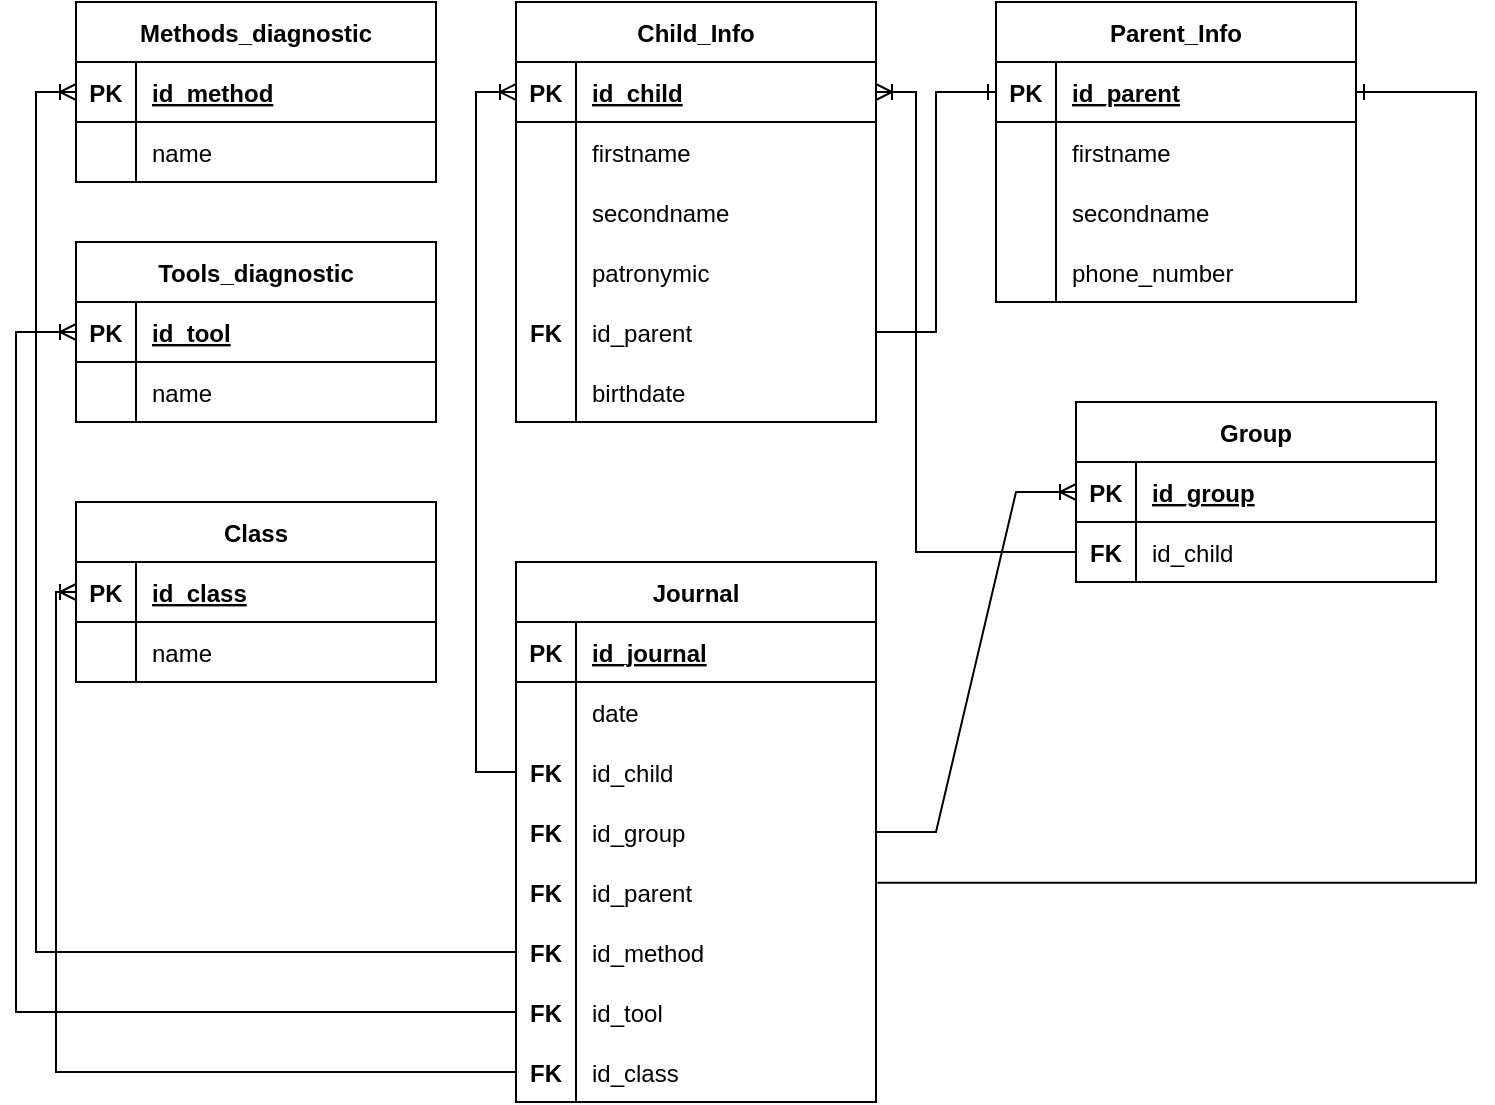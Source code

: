 <mxfile version="20.2.0" type="device"><diagram id="C5RBs43oDa-KdzZeNtuy" name="Page-1"><mxGraphModel dx="1397" dy="540" grid="0" gridSize="10" guides="1" tooltips="1" connect="1" arrows="1" fold="1" page="0" pageScale="1" pageWidth="827" pageHeight="1169" math="0" shadow="0"><root><mxCell id="WIyWlLk6GJQsqaUBKTNV-0"/><mxCell id="WIyWlLk6GJQsqaUBKTNV-1" parent="WIyWlLk6GJQsqaUBKTNV-0"/><mxCell id="LItUnQ1v58Un6w2fNHnq-29" value="Methods_diagnostic" style="shape=table;startSize=30;container=1;collapsible=1;childLayout=tableLayout;fixedRows=1;rowLines=0;fontStyle=1;align=center;resizeLast=1;" vertex="1" parent="WIyWlLk6GJQsqaUBKTNV-1"><mxGeometry x="-260" y="120" width="180" height="90" as="geometry"/></mxCell><mxCell id="LItUnQ1v58Un6w2fNHnq-30" value="" style="shape=tableRow;horizontal=0;startSize=0;swimlaneHead=0;swimlaneBody=0;fillColor=none;collapsible=0;dropTarget=0;points=[[0,0.5],[1,0.5]];portConstraint=eastwest;top=0;left=0;right=0;bottom=1;" vertex="1" parent="LItUnQ1v58Un6w2fNHnq-29"><mxGeometry y="30" width="180" height="30" as="geometry"/></mxCell><mxCell id="LItUnQ1v58Un6w2fNHnq-31" value="PK" style="shape=partialRectangle;connectable=0;fillColor=none;top=0;left=0;bottom=0;right=0;fontStyle=1;overflow=hidden;" vertex="1" parent="LItUnQ1v58Un6w2fNHnq-30"><mxGeometry width="30" height="30" as="geometry"><mxRectangle width="30" height="30" as="alternateBounds"/></mxGeometry></mxCell><mxCell id="LItUnQ1v58Un6w2fNHnq-32" value="id_method" style="shape=partialRectangle;connectable=0;fillColor=none;top=0;left=0;bottom=0;right=0;align=left;spacingLeft=6;fontStyle=5;overflow=hidden;" vertex="1" parent="LItUnQ1v58Un6w2fNHnq-30"><mxGeometry x="30" width="150" height="30" as="geometry"><mxRectangle width="150" height="30" as="alternateBounds"/></mxGeometry></mxCell><mxCell id="LItUnQ1v58Un6w2fNHnq-33" value="" style="shape=tableRow;horizontal=0;startSize=0;swimlaneHead=0;swimlaneBody=0;fillColor=none;collapsible=0;dropTarget=0;points=[[0,0.5],[1,0.5]];portConstraint=eastwest;top=0;left=0;right=0;bottom=0;" vertex="1" parent="LItUnQ1v58Un6w2fNHnq-29"><mxGeometry y="60" width="180" height="30" as="geometry"/></mxCell><mxCell id="LItUnQ1v58Un6w2fNHnq-34" value="" style="shape=partialRectangle;connectable=0;fillColor=none;top=0;left=0;bottom=0;right=0;editable=1;overflow=hidden;" vertex="1" parent="LItUnQ1v58Un6w2fNHnq-33"><mxGeometry width="30" height="30" as="geometry"><mxRectangle width="30" height="30" as="alternateBounds"/></mxGeometry></mxCell><mxCell id="LItUnQ1v58Un6w2fNHnq-35" value="name" style="shape=partialRectangle;connectable=0;fillColor=none;top=0;left=0;bottom=0;right=0;align=left;spacingLeft=6;overflow=hidden;" vertex="1" parent="LItUnQ1v58Un6w2fNHnq-33"><mxGeometry x="30" width="150" height="30" as="geometry"><mxRectangle width="150" height="30" as="alternateBounds"/></mxGeometry></mxCell><mxCell id="LItUnQ1v58Un6w2fNHnq-42" value="Child_Info" style="shape=table;startSize=30;container=1;collapsible=1;childLayout=tableLayout;fixedRows=1;rowLines=0;fontStyle=1;align=center;resizeLast=1;" vertex="1" parent="WIyWlLk6GJQsqaUBKTNV-1"><mxGeometry x="-40" y="120" width="180" height="210" as="geometry"/></mxCell><mxCell id="LItUnQ1v58Un6w2fNHnq-43" value="" style="shape=tableRow;horizontal=0;startSize=0;swimlaneHead=0;swimlaneBody=0;fillColor=none;collapsible=0;dropTarget=0;points=[[0,0.5],[1,0.5]];portConstraint=eastwest;top=0;left=0;right=0;bottom=1;" vertex="1" parent="LItUnQ1v58Un6w2fNHnq-42"><mxGeometry y="30" width="180" height="30" as="geometry"/></mxCell><mxCell id="LItUnQ1v58Un6w2fNHnq-44" value="PK" style="shape=partialRectangle;connectable=0;fillColor=none;top=0;left=0;bottom=0;right=0;fontStyle=1;overflow=hidden;" vertex="1" parent="LItUnQ1v58Un6w2fNHnq-43"><mxGeometry width="30" height="30" as="geometry"><mxRectangle width="30" height="30" as="alternateBounds"/></mxGeometry></mxCell><mxCell id="LItUnQ1v58Un6w2fNHnq-45" value="id_child" style="shape=partialRectangle;connectable=0;fillColor=none;top=0;left=0;bottom=0;right=0;align=left;spacingLeft=6;fontStyle=5;overflow=hidden;" vertex="1" parent="LItUnQ1v58Un6w2fNHnq-43"><mxGeometry x="30" width="150" height="30" as="geometry"><mxRectangle width="150" height="30" as="alternateBounds"/></mxGeometry></mxCell><mxCell id="LItUnQ1v58Un6w2fNHnq-46" value="" style="shape=tableRow;horizontal=0;startSize=0;swimlaneHead=0;swimlaneBody=0;fillColor=none;collapsible=0;dropTarget=0;points=[[0,0.5],[1,0.5]];portConstraint=eastwest;top=0;left=0;right=0;bottom=0;" vertex="1" parent="LItUnQ1v58Un6w2fNHnq-42"><mxGeometry y="60" width="180" height="30" as="geometry"/></mxCell><mxCell id="LItUnQ1v58Un6w2fNHnq-47" value="" style="shape=partialRectangle;connectable=0;fillColor=none;top=0;left=0;bottom=0;right=0;editable=1;overflow=hidden;" vertex="1" parent="LItUnQ1v58Un6w2fNHnq-46"><mxGeometry width="30" height="30" as="geometry"><mxRectangle width="30" height="30" as="alternateBounds"/></mxGeometry></mxCell><mxCell id="LItUnQ1v58Un6w2fNHnq-48" value="firstname" style="shape=partialRectangle;connectable=0;fillColor=none;top=0;left=0;bottom=0;right=0;align=left;spacingLeft=6;overflow=hidden;" vertex="1" parent="LItUnQ1v58Un6w2fNHnq-46"><mxGeometry x="30" width="150" height="30" as="geometry"><mxRectangle width="150" height="30" as="alternateBounds"/></mxGeometry></mxCell><mxCell id="LItUnQ1v58Un6w2fNHnq-54" value="" style="shape=tableRow;horizontal=0;startSize=0;swimlaneHead=0;swimlaneBody=0;fillColor=none;collapsible=0;dropTarget=0;points=[[0,0.5],[1,0.5]];portConstraint=eastwest;top=0;left=0;right=0;bottom=0;" vertex="1" parent="LItUnQ1v58Un6w2fNHnq-42"><mxGeometry y="90" width="180" height="30" as="geometry"/></mxCell><mxCell id="LItUnQ1v58Un6w2fNHnq-55" value="" style="shape=partialRectangle;connectable=0;fillColor=none;top=0;left=0;bottom=0;right=0;editable=1;overflow=hidden;" vertex="1" parent="LItUnQ1v58Un6w2fNHnq-54"><mxGeometry width="30" height="30" as="geometry"><mxRectangle width="30" height="30" as="alternateBounds"/></mxGeometry></mxCell><mxCell id="LItUnQ1v58Un6w2fNHnq-56" value="secondname" style="shape=partialRectangle;connectable=0;fillColor=none;top=0;left=0;bottom=0;right=0;align=left;spacingLeft=6;overflow=hidden;" vertex="1" parent="LItUnQ1v58Un6w2fNHnq-54"><mxGeometry x="30" width="150" height="30" as="geometry"><mxRectangle width="150" height="30" as="alternateBounds"/></mxGeometry></mxCell><mxCell id="LItUnQ1v58Un6w2fNHnq-57" value="" style="shape=tableRow;horizontal=0;startSize=0;swimlaneHead=0;swimlaneBody=0;fillColor=none;collapsible=0;dropTarget=0;points=[[0,0.5],[1,0.5]];portConstraint=eastwest;top=0;left=0;right=0;bottom=0;" vertex="1" parent="LItUnQ1v58Un6w2fNHnq-42"><mxGeometry y="120" width="180" height="30" as="geometry"/></mxCell><mxCell id="LItUnQ1v58Un6w2fNHnq-58" value="" style="shape=partialRectangle;connectable=0;fillColor=none;top=0;left=0;bottom=0;right=0;editable=1;overflow=hidden;" vertex="1" parent="LItUnQ1v58Un6w2fNHnq-57"><mxGeometry width="30" height="30" as="geometry"><mxRectangle width="30" height="30" as="alternateBounds"/></mxGeometry></mxCell><mxCell id="LItUnQ1v58Un6w2fNHnq-59" value="patronymic" style="shape=partialRectangle;connectable=0;fillColor=none;top=0;left=0;bottom=0;right=0;align=left;spacingLeft=6;overflow=hidden;" vertex="1" parent="LItUnQ1v58Un6w2fNHnq-57"><mxGeometry x="30" width="150" height="30" as="geometry"><mxRectangle width="150" height="30" as="alternateBounds"/></mxGeometry></mxCell><mxCell id="LItUnQ1v58Un6w2fNHnq-60" value="" style="shape=tableRow;horizontal=0;startSize=0;swimlaneHead=0;swimlaneBody=0;fillColor=none;collapsible=0;dropTarget=0;points=[[0,0.5],[1,0.5]];portConstraint=eastwest;top=0;left=0;right=0;bottom=0;" vertex="1" parent="LItUnQ1v58Un6w2fNHnq-42"><mxGeometry y="150" width="180" height="30" as="geometry"/></mxCell><mxCell id="LItUnQ1v58Un6w2fNHnq-61" value="FK" style="shape=partialRectangle;connectable=0;fillColor=none;top=0;left=0;bottom=0;right=0;editable=1;overflow=hidden;fontStyle=1" vertex="1" parent="LItUnQ1v58Un6w2fNHnq-60"><mxGeometry width="30" height="30" as="geometry"><mxRectangle width="30" height="30" as="alternateBounds"/></mxGeometry></mxCell><mxCell id="LItUnQ1v58Un6w2fNHnq-62" value="id_parent" style="shape=partialRectangle;connectable=0;fillColor=none;top=0;left=0;bottom=0;right=0;align=left;spacingLeft=6;overflow=hidden;" vertex="1" parent="LItUnQ1v58Un6w2fNHnq-60"><mxGeometry x="30" width="150" height="30" as="geometry"><mxRectangle width="150" height="30" as="alternateBounds"/></mxGeometry></mxCell><mxCell id="LItUnQ1v58Un6w2fNHnq-63" value="" style="shape=tableRow;horizontal=0;startSize=0;swimlaneHead=0;swimlaneBody=0;fillColor=none;collapsible=0;dropTarget=0;points=[[0,0.5],[1,0.5]];portConstraint=eastwest;top=0;left=0;right=0;bottom=0;" vertex="1" parent="LItUnQ1v58Un6w2fNHnq-42"><mxGeometry y="180" width="180" height="30" as="geometry"/></mxCell><mxCell id="LItUnQ1v58Un6w2fNHnq-64" value="" style="shape=partialRectangle;connectable=0;fillColor=none;top=0;left=0;bottom=0;right=0;editable=1;overflow=hidden;" vertex="1" parent="LItUnQ1v58Un6w2fNHnq-63"><mxGeometry width="30" height="30" as="geometry"><mxRectangle width="30" height="30" as="alternateBounds"/></mxGeometry></mxCell><mxCell id="LItUnQ1v58Un6w2fNHnq-65" value="birthdate" style="shape=partialRectangle;connectable=0;fillColor=none;top=0;left=0;bottom=0;right=0;align=left;spacingLeft=6;overflow=hidden;" vertex="1" parent="LItUnQ1v58Un6w2fNHnq-63"><mxGeometry x="30" width="150" height="30" as="geometry"><mxRectangle width="150" height="30" as="alternateBounds"/></mxGeometry></mxCell><mxCell id="LItUnQ1v58Un6w2fNHnq-66" value="Parent_Info" style="shape=table;startSize=30;container=1;collapsible=1;childLayout=tableLayout;fixedRows=1;rowLines=0;fontStyle=1;align=center;resizeLast=1;" vertex="1" parent="WIyWlLk6GJQsqaUBKTNV-1"><mxGeometry x="200" y="120" width="180" height="150" as="geometry"/></mxCell><mxCell id="LItUnQ1v58Un6w2fNHnq-67" value="" style="shape=tableRow;horizontal=0;startSize=0;swimlaneHead=0;swimlaneBody=0;fillColor=none;collapsible=0;dropTarget=0;points=[[0,0.5],[1,0.5]];portConstraint=eastwest;top=0;left=0;right=0;bottom=1;" vertex="1" parent="LItUnQ1v58Un6w2fNHnq-66"><mxGeometry y="30" width="180" height="30" as="geometry"/></mxCell><mxCell id="LItUnQ1v58Un6w2fNHnq-68" value="PK" style="shape=partialRectangle;connectable=0;fillColor=none;top=0;left=0;bottom=0;right=0;fontStyle=1;overflow=hidden;" vertex="1" parent="LItUnQ1v58Un6w2fNHnq-67"><mxGeometry width="30" height="30" as="geometry"><mxRectangle width="30" height="30" as="alternateBounds"/></mxGeometry></mxCell><mxCell id="LItUnQ1v58Un6w2fNHnq-69" value="id_parent" style="shape=partialRectangle;connectable=0;fillColor=none;top=0;left=0;bottom=0;right=0;align=left;spacingLeft=6;fontStyle=5;overflow=hidden;" vertex="1" parent="LItUnQ1v58Un6w2fNHnq-67"><mxGeometry x="30" width="150" height="30" as="geometry"><mxRectangle width="150" height="30" as="alternateBounds"/></mxGeometry></mxCell><mxCell id="LItUnQ1v58Un6w2fNHnq-70" value="" style="shape=tableRow;horizontal=0;startSize=0;swimlaneHead=0;swimlaneBody=0;fillColor=none;collapsible=0;dropTarget=0;points=[[0,0.5],[1,0.5]];portConstraint=eastwest;top=0;left=0;right=0;bottom=0;" vertex="1" parent="LItUnQ1v58Un6w2fNHnq-66"><mxGeometry y="60" width="180" height="30" as="geometry"/></mxCell><mxCell id="LItUnQ1v58Un6w2fNHnq-71" value="" style="shape=partialRectangle;connectable=0;fillColor=none;top=0;left=0;bottom=0;right=0;editable=1;overflow=hidden;" vertex="1" parent="LItUnQ1v58Un6w2fNHnq-70"><mxGeometry width="30" height="30" as="geometry"><mxRectangle width="30" height="30" as="alternateBounds"/></mxGeometry></mxCell><mxCell id="LItUnQ1v58Un6w2fNHnq-72" value="firstname" style="shape=partialRectangle;connectable=0;fillColor=none;top=0;left=0;bottom=0;right=0;align=left;spacingLeft=6;overflow=hidden;" vertex="1" parent="LItUnQ1v58Un6w2fNHnq-70"><mxGeometry x="30" width="150" height="30" as="geometry"><mxRectangle width="150" height="30" as="alternateBounds"/></mxGeometry></mxCell><mxCell id="LItUnQ1v58Un6w2fNHnq-73" value="" style="shape=tableRow;horizontal=0;startSize=0;swimlaneHead=0;swimlaneBody=0;fillColor=none;collapsible=0;dropTarget=0;points=[[0,0.5],[1,0.5]];portConstraint=eastwest;top=0;left=0;right=0;bottom=0;" vertex="1" parent="LItUnQ1v58Un6w2fNHnq-66"><mxGeometry y="90" width="180" height="30" as="geometry"/></mxCell><mxCell id="LItUnQ1v58Un6w2fNHnq-74" value="" style="shape=partialRectangle;connectable=0;fillColor=none;top=0;left=0;bottom=0;right=0;editable=1;overflow=hidden;" vertex="1" parent="LItUnQ1v58Un6w2fNHnq-73"><mxGeometry width="30" height="30" as="geometry"><mxRectangle width="30" height="30" as="alternateBounds"/></mxGeometry></mxCell><mxCell id="LItUnQ1v58Un6w2fNHnq-75" value="secondname" style="shape=partialRectangle;connectable=0;fillColor=none;top=0;left=0;bottom=0;right=0;align=left;spacingLeft=6;overflow=hidden;" vertex="1" parent="LItUnQ1v58Un6w2fNHnq-73"><mxGeometry x="30" width="150" height="30" as="geometry"><mxRectangle width="150" height="30" as="alternateBounds"/></mxGeometry></mxCell><mxCell id="LItUnQ1v58Un6w2fNHnq-76" value="" style="shape=tableRow;horizontal=0;startSize=0;swimlaneHead=0;swimlaneBody=0;fillColor=none;collapsible=0;dropTarget=0;points=[[0,0.5],[1,0.5]];portConstraint=eastwest;top=0;left=0;right=0;bottom=0;" vertex="1" parent="LItUnQ1v58Un6w2fNHnq-66"><mxGeometry y="120" width="180" height="30" as="geometry"/></mxCell><mxCell id="LItUnQ1v58Un6w2fNHnq-77" value="" style="shape=partialRectangle;connectable=0;fillColor=none;top=0;left=0;bottom=0;right=0;editable=1;overflow=hidden;" vertex="1" parent="LItUnQ1v58Un6w2fNHnq-76"><mxGeometry width="30" height="30" as="geometry"><mxRectangle width="30" height="30" as="alternateBounds"/></mxGeometry></mxCell><mxCell id="LItUnQ1v58Un6w2fNHnq-78" value="phone_number" style="shape=partialRectangle;connectable=0;fillColor=none;top=0;left=0;bottom=0;right=0;align=left;spacingLeft=6;overflow=hidden;" vertex="1" parent="LItUnQ1v58Un6w2fNHnq-76"><mxGeometry x="30" width="150" height="30" as="geometry"><mxRectangle width="150" height="30" as="alternateBounds"/></mxGeometry></mxCell><mxCell id="LItUnQ1v58Un6w2fNHnq-85" value="Tools_diagnostic" style="shape=table;startSize=30;container=1;collapsible=1;childLayout=tableLayout;fixedRows=1;rowLines=0;fontStyle=1;align=center;resizeLast=1;" vertex="1" parent="WIyWlLk6GJQsqaUBKTNV-1"><mxGeometry x="-260" y="240" width="180" height="90" as="geometry"/></mxCell><mxCell id="LItUnQ1v58Un6w2fNHnq-86" value="" style="shape=tableRow;horizontal=0;startSize=0;swimlaneHead=0;swimlaneBody=0;fillColor=none;collapsible=0;dropTarget=0;points=[[0,0.5],[1,0.5]];portConstraint=eastwest;top=0;left=0;right=0;bottom=1;" vertex="1" parent="LItUnQ1v58Un6w2fNHnq-85"><mxGeometry y="30" width="180" height="30" as="geometry"/></mxCell><mxCell id="LItUnQ1v58Un6w2fNHnq-87" value="PK" style="shape=partialRectangle;connectable=0;fillColor=none;top=0;left=0;bottom=0;right=0;fontStyle=1;overflow=hidden;" vertex="1" parent="LItUnQ1v58Un6w2fNHnq-86"><mxGeometry width="30" height="30" as="geometry"><mxRectangle width="30" height="30" as="alternateBounds"/></mxGeometry></mxCell><mxCell id="LItUnQ1v58Un6w2fNHnq-88" value="id_tool" style="shape=partialRectangle;connectable=0;fillColor=none;top=0;left=0;bottom=0;right=0;align=left;spacingLeft=6;fontStyle=5;overflow=hidden;" vertex="1" parent="LItUnQ1v58Un6w2fNHnq-86"><mxGeometry x="30" width="150" height="30" as="geometry"><mxRectangle width="150" height="30" as="alternateBounds"/></mxGeometry></mxCell><mxCell id="LItUnQ1v58Un6w2fNHnq-89" value="" style="shape=tableRow;horizontal=0;startSize=0;swimlaneHead=0;swimlaneBody=0;fillColor=none;collapsible=0;dropTarget=0;points=[[0,0.5],[1,0.5]];portConstraint=eastwest;top=0;left=0;right=0;bottom=0;" vertex="1" parent="LItUnQ1v58Un6w2fNHnq-85"><mxGeometry y="60" width="180" height="30" as="geometry"/></mxCell><mxCell id="LItUnQ1v58Un6w2fNHnq-90" value="" style="shape=partialRectangle;connectable=0;fillColor=none;top=0;left=0;bottom=0;right=0;editable=1;overflow=hidden;" vertex="1" parent="LItUnQ1v58Un6w2fNHnq-89"><mxGeometry width="30" height="30" as="geometry"><mxRectangle width="30" height="30" as="alternateBounds"/></mxGeometry></mxCell><mxCell id="LItUnQ1v58Un6w2fNHnq-91" value="name" style="shape=partialRectangle;connectable=0;fillColor=none;top=0;left=0;bottom=0;right=0;align=left;spacingLeft=6;overflow=hidden;" vertex="1" parent="LItUnQ1v58Un6w2fNHnq-89"><mxGeometry x="30" width="150" height="30" as="geometry"><mxRectangle width="150" height="30" as="alternateBounds"/></mxGeometry></mxCell><mxCell id="LItUnQ1v58Un6w2fNHnq-92" value="Journal" style="shape=table;startSize=30;container=1;collapsible=1;childLayout=tableLayout;fixedRows=1;rowLines=0;fontStyle=1;align=center;resizeLast=1;" vertex="1" parent="WIyWlLk6GJQsqaUBKTNV-1"><mxGeometry x="-40" y="400" width="180" height="270" as="geometry"/></mxCell><mxCell id="LItUnQ1v58Un6w2fNHnq-93" value="" style="shape=tableRow;horizontal=0;startSize=0;swimlaneHead=0;swimlaneBody=0;fillColor=none;collapsible=0;dropTarget=0;points=[[0,0.5],[1,0.5]];portConstraint=eastwest;top=0;left=0;right=0;bottom=1;" vertex="1" parent="LItUnQ1v58Un6w2fNHnq-92"><mxGeometry y="30" width="180" height="30" as="geometry"/></mxCell><mxCell id="LItUnQ1v58Un6w2fNHnq-94" value="PK" style="shape=partialRectangle;connectable=0;fillColor=none;top=0;left=0;bottom=0;right=0;fontStyle=1;overflow=hidden;" vertex="1" parent="LItUnQ1v58Un6w2fNHnq-93"><mxGeometry width="30" height="30" as="geometry"><mxRectangle width="30" height="30" as="alternateBounds"/></mxGeometry></mxCell><mxCell id="LItUnQ1v58Un6w2fNHnq-95" value="id_journal" style="shape=partialRectangle;connectable=0;fillColor=none;top=0;left=0;bottom=0;right=0;align=left;spacingLeft=6;fontStyle=5;overflow=hidden;" vertex="1" parent="LItUnQ1v58Un6w2fNHnq-93"><mxGeometry x="30" width="150" height="30" as="geometry"><mxRectangle width="150" height="30" as="alternateBounds"/></mxGeometry></mxCell><mxCell id="LItUnQ1v58Un6w2fNHnq-96" value="" style="shape=tableRow;horizontal=0;startSize=0;swimlaneHead=0;swimlaneBody=0;fillColor=none;collapsible=0;dropTarget=0;points=[[0,0.5],[1,0.5]];portConstraint=eastwest;top=0;left=0;right=0;bottom=0;" vertex="1" parent="LItUnQ1v58Un6w2fNHnq-92"><mxGeometry y="60" width="180" height="30" as="geometry"/></mxCell><mxCell id="LItUnQ1v58Un6w2fNHnq-97" value="" style="shape=partialRectangle;connectable=0;fillColor=none;top=0;left=0;bottom=0;right=0;editable=1;overflow=hidden;" vertex="1" parent="LItUnQ1v58Un6w2fNHnq-96"><mxGeometry width="30" height="30" as="geometry"><mxRectangle width="30" height="30" as="alternateBounds"/></mxGeometry></mxCell><mxCell id="LItUnQ1v58Un6w2fNHnq-98" value="date" style="shape=partialRectangle;connectable=0;fillColor=none;top=0;left=0;bottom=0;right=0;align=left;spacingLeft=6;overflow=hidden;" vertex="1" parent="LItUnQ1v58Un6w2fNHnq-96"><mxGeometry x="30" width="150" height="30" as="geometry"><mxRectangle width="150" height="30" as="alternateBounds"/></mxGeometry></mxCell><mxCell id="LItUnQ1v58Un6w2fNHnq-99" value="" style="shape=tableRow;horizontal=0;startSize=0;swimlaneHead=0;swimlaneBody=0;fillColor=none;collapsible=0;dropTarget=0;points=[[0,0.5],[1,0.5]];portConstraint=eastwest;top=0;left=0;right=0;bottom=0;" vertex="1" parent="LItUnQ1v58Un6w2fNHnq-92"><mxGeometry y="90" width="180" height="30" as="geometry"/></mxCell><mxCell id="LItUnQ1v58Un6w2fNHnq-100" value="FK" style="shape=partialRectangle;connectable=0;fillColor=none;top=0;left=0;bottom=0;right=0;editable=1;overflow=hidden;fontStyle=1" vertex="1" parent="LItUnQ1v58Un6w2fNHnq-99"><mxGeometry width="30" height="30" as="geometry"><mxRectangle width="30" height="30" as="alternateBounds"/></mxGeometry></mxCell><mxCell id="LItUnQ1v58Un6w2fNHnq-101" value="id_child" style="shape=partialRectangle;connectable=0;fillColor=none;top=0;left=0;bottom=0;right=0;align=left;spacingLeft=6;overflow=hidden;" vertex="1" parent="LItUnQ1v58Un6w2fNHnq-99"><mxGeometry x="30" width="150" height="30" as="geometry"><mxRectangle width="150" height="30" as="alternateBounds"/></mxGeometry></mxCell><mxCell id="LItUnQ1v58Un6w2fNHnq-102" value="" style="shape=tableRow;horizontal=0;startSize=0;swimlaneHead=0;swimlaneBody=0;fillColor=none;collapsible=0;dropTarget=0;points=[[0,0.5],[1,0.5]];portConstraint=eastwest;top=0;left=0;right=0;bottom=0;" vertex="1" parent="LItUnQ1v58Un6w2fNHnq-92"><mxGeometry y="120" width="180" height="30" as="geometry"/></mxCell><mxCell id="LItUnQ1v58Un6w2fNHnq-103" value="FK" style="shape=partialRectangle;connectable=0;fillColor=none;top=0;left=0;bottom=0;right=0;editable=1;overflow=hidden;fontStyle=1" vertex="1" parent="LItUnQ1v58Un6w2fNHnq-102"><mxGeometry width="30" height="30" as="geometry"><mxRectangle width="30" height="30" as="alternateBounds"/></mxGeometry></mxCell><mxCell id="LItUnQ1v58Un6w2fNHnq-104" value="id_group" style="shape=partialRectangle;connectable=0;fillColor=none;top=0;left=0;bottom=0;right=0;align=left;spacingLeft=6;overflow=hidden;" vertex="1" parent="LItUnQ1v58Un6w2fNHnq-102"><mxGeometry x="30" width="150" height="30" as="geometry"><mxRectangle width="150" height="30" as="alternateBounds"/></mxGeometry></mxCell><mxCell id="LItUnQ1v58Un6w2fNHnq-105" value="" style="shape=tableRow;horizontal=0;startSize=0;swimlaneHead=0;swimlaneBody=0;fillColor=none;collapsible=0;dropTarget=0;points=[[0,0.5],[1,0.5]];portConstraint=eastwest;top=0;left=0;right=0;bottom=0;" vertex="1" parent="LItUnQ1v58Un6w2fNHnq-92"><mxGeometry y="150" width="180" height="30" as="geometry"/></mxCell><mxCell id="LItUnQ1v58Un6w2fNHnq-106" value="FK" style="shape=partialRectangle;connectable=0;fillColor=none;top=0;left=0;bottom=0;right=0;editable=1;overflow=hidden;fontStyle=1" vertex="1" parent="LItUnQ1v58Un6w2fNHnq-105"><mxGeometry width="30" height="30" as="geometry"><mxRectangle width="30" height="30" as="alternateBounds"/></mxGeometry></mxCell><mxCell id="LItUnQ1v58Un6w2fNHnq-107" value="id_parent" style="shape=partialRectangle;connectable=0;fillColor=none;top=0;left=0;bottom=0;right=0;align=left;spacingLeft=6;overflow=hidden;" vertex="1" parent="LItUnQ1v58Un6w2fNHnq-105"><mxGeometry x="30" width="150" height="30" as="geometry"><mxRectangle width="150" height="30" as="alternateBounds"/></mxGeometry></mxCell><mxCell id="LItUnQ1v58Un6w2fNHnq-108" value="" style="shape=tableRow;horizontal=0;startSize=0;swimlaneHead=0;swimlaneBody=0;fillColor=none;collapsible=0;dropTarget=0;points=[[0,0.5],[1,0.5]];portConstraint=eastwest;top=0;left=0;right=0;bottom=0;" vertex="1" parent="LItUnQ1v58Un6w2fNHnq-92"><mxGeometry y="180" width="180" height="30" as="geometry"/></mxCell><mxCell id="LItUnQ1v58Un6w2fNHnq-109" value="FK" style="shape=partialRectangle;connectable=0;fillColor=none;top=0;left=0;bottom=0;right=0;editable=1;overflow=hidden;fontStyle=1" vertex="1" parent="LItUnQ1v58Un6w2fNHnq-108"><mxGeometry width="30" height="30" as="geometry"><mxRectangle width="30" height="30" as="alternateBounds"/></mxGeometry></mxCell><mxCell id="LItUnQ1v58Un6w2fNHnq-110" value="id_method" style="shape=partialRectangle;connectable=0;fillColor=none;top=0;left=0;bottom=0;right=0;align=left;spacingLeft=6;overflow=hidden;" vertex="1" parent="LItUnQ1v58Un6w2fNHnq-108"><mxGeometry x="30" width="150" height="30" as="geometry"><mxRectangle width="150" height="30" as="alternateBounds"/></mxGeometry></mxCell><mxCell id="LItUnQ1v58Un6w2fNHnq-111" value="" style="shape=tableRow;horizontal=0;startSize=0;swimlaneHead=0;swimlaneBody=0;fillColor=none;collapsible=0;dropTarget=0;points=[[0,0.5],[1,0.5]];portConstraint=eastwest;top=0;left=0;right=0;bottom=0;" vertex="1" parent="LItUnQ1v58Un6w2fNHnq-92"><mxGeometry y="210" width="180" height="30" as="geometry"/></mxCell><mxCell id="LItUnQ1v58Un6w2fNHnq-112" value="FK" style="shape=partialRectangle;connectable=0;fillColor=none;top=0;left=0;bottom=0;right=0;editable=1;overflow=hidden;fontStyle=1" vertex="1" parent="LItUnQ1v58Un6w2fNHnq-111"><mxGeometry width="30" height="30" as="geometry"><mxRectangle width="30" height="30" as="alternateBounds"/></mxGeometry></mxCell><mxCell id="LItUnQ1v58Un6w2fNHnq-113" value="id_tool" style="shape=partialRectangle;connectable=0;fillColor=none;top=0;left=0;bottom=0;right=0;align=left;spacingLeft=6;overflow=hidden;" vertex="1" parent="LItUnQ1v58Un6w2fNHnq-111"><mxGeometry x="30" width="150" height="30" as="geometry"><mxRectangle width="150" height="30" as="alternateBounds"/></mxGeometry></mxCell><mxCell id="LItUnQ1v58Un6w2fNHnq-114" value="" style="shape=tableRow;horizontal=0;startSize=0;swimlaneHead=0;swimlaneBody=0;fillColor=none;collapsible=0;dropTarget=0;points=[[0,0.5],[1,0.5]];portConstraint=eastwest;top=0;left=0;right=0;bottom=0;" vertex="1" parent="LItUnQ1v58Un6w2fNHnq-92"><mxGeometry y="240" width="180" height="30" as="geometry"/></mxCell><mxCell id="LItUnQ1v58Un6w2fNHnq-115" value="FK" style="shape=partialRectangle;connectable=0;fillColor=none;top=0;left=0;bottom=0;right=0;editable=1;overflow=hidden;fontStyle=1" vertex="1" parent="LItUnQ1v58Un6w2fNHnq-114"><mxGeometry width="30" height="30" as="geometry"><mxRectangle width="30" height="30" as="alternateBounds"/></mxGeometry></mxCell><mxCell id="LItUnQ1v58Un6w2fNHnq-116" value="id_class" style="shape=partialRectangle;connectable=0;fillColor=none;top=0;left=0;bottom=0;right=0;align=left;spacingLeft=6;overflow=hidden;" vertex="1" parent="LItUnQ1v58Un6w2fNHnq-114"><mxGeometry x="30" width="150" height="30" as="geometry"><mxRectangle width="150" height="30" as="alternateBounds"/></mxGeometry></mxCell><mxCell id="LItUnQ1v58Un6w2fNHnq-117" value="Class" style="shape=table;startSize=30;container=1;collapsible=1;childLayout=tableLayout;fixedRows=1;rowLines=0;fontStyle=1;align=center;resizeLast=1;" vertex="1" parent="WIyWlLk6GJQsqaUBKTNV-1"><mxGeometry x="-260" y="370" width="180" height="90" as="geometry"/></mxCell><mxCell id="LItUnQ1v58Un6w2fNHnq-118" value="" style="shape=tableRow;horizontal=0;startSize=0;swimlaneHead=0;swimlaneBody=0;fillColor=none;collapsible=0;dropTarget=0;points=[[0,0.5],[1,0.5]];portConstraint=eastwest;top=0;left=0;right=0;bottom=1;" vertex="1" parent="LItUnQ1v58Un6w2fNHnq-117"><mxGeometry y="30" width="180" height="30" as="geometry"/></mxCell><mxCell id="LItUnQ1v58Un6w2fNHnq-119" value="PK" style="shape=partialRectangle;connectable=0;fillColor=none;top=0;left=0;bottom=0;right=0;fontStyle=1;overflow=hidden;" vertex="1" parent="LItUnQ1v58Un6w2fNHnq-118"><mxGeometry width="30" height="30" as="geometry"><mxRectangle width="30" height="30" as="alternateBounds"/></mxGeometry></mxCell><mxCell id="LItUnQ1v58Un6w2fNHnq-120" value="id_class" style="shape=partialRectangle;connectable=0;fillColor=none;top=0;left=0;bottom=0;right=0;align=left;spacingLeft=6;fontStyle=5;overflow=hidden;" vertex="1" parent="LItUnQ1v58Un6w2fNHnq-118"><mxGeometry x="30" width="150" height="30" as="geometry"><mxRectangle width="150" height="30" as="alternateBounds"/></mxGeometry></mxCell><mxCell id="LItUnQ1v58Un6w2fNHnq-121" value="" style="shape=tableRow;horizontal=0;startSize=0;swimlaneHead=0;swimlaneBody=0;fillColor=none;collapsible=0;dropTarget=0;points=[[0,0.5],[1,0.5]];portConstraint=eastwest;top=0;left=0;right=0;bottom=0;" vertex="1" parent="LItUnQ1v58Un6w2fNHnq-117"><mxGeometry y="60" width="180" height="30" as="geometry"/></mxCell><mxCell id="LItUnQ1v58Un6w2fNHnq-122" value="" style="shape=partialRectangle;connectable=0;fillColor=none;top=0;left=0;bottom=0;right=0;editable=1;overflow=hidden;" vertex="1" parent="LItUnQ1v58Un6w2fNHnq-121"><mxGeometry width="30" height="30" as="geometry"><mxRectangle width="30" height="30" as="alternateBounds"/></mxGeometry></mxCell><mxCell id="LItUnQ1v58Un6w2fNHnq-123" value="name" style="shape=partialRectangle;connectable=0;fillColor=none;top=0;left=0;bottom=0;right=0;align=left;spacingLeft=6;overflow=hidden;" vertex="1" parent="LItUnQ1v58Un6w2fNHnq-121"><mxGeometry x="30" width="150" height="30" as="geometry"><mxRectangle width="150" height="30" as="alternateBounds"/></mxGeometry></mxCell><mxCell id="LItUnQ1v58Un6w2fNHnq-131" value="" style="edgeStyle=entityRelationEdgeStyle;fontSize=12;html=1;endArrow=ERone;endFill=1;rounded=0;exitX=1;exitY=0.5;exitDx=0;exitDy=0;entryX=0;entryY=0.5;entryDx=0;entryDy=0;" edge="1" parent="WIyWlLk6GJQsqaUBKTNV-1" source="LItUnQ1v58Un6w2fNHnq-60" target="LItUnQ1v58Un6w2fNHnq-67"><mxGeometry width="100" height="100" relative="1" as="geometry"><mxPoint x="10" y="350" as="sourcePoint"/><mxPoint x="210" y="300" as="targetPoint"/></mxGeometry></mxCell><mxCell id="LItUnQ1v58Un6w2fNHnq-132" value="" style="edgeStyle=entityRelationEdgeStyle;fontSize=12;html=1;endArrow=ERoneToMany;rounded=0;exitX=1;exitY=0.5;exitDx=0;exitDy=0;entryX=0;entryY=0.5;entryDx=0;entryDy=0;" edge="1" parent="WIyWlLk6GJQsqaUBKTNV-1" source="LItUnQ1v58Un6w2fNHnq-102" target="LItUnQ1v58Un6w2fNHnq-134"><mxGeometry width="100" height="100" relative="1" as="geometry"><mxPoint x="100" y="360" as="sourcePoint"/><mxPoint x="70" y="340" as="targetPoint"/></mxGeometry></mxCell><mxCell id="LItUnQ1v58Un6w2fNHnq-133" value="Group" style="shape=table;startSize=30;container=1;collapsible=1;childLayout=tableLayout;fixedRows=1;rowLines=0;fontStyle=1;align=center;resizeLast=1;" vertex="1" parent="WIyWlLk6GJQsqaUBKTNV-1"><mxGeometry x="240" y="320" width="180" height="90" as="geometry"/></mxCell><mxCell id="LItUnQ1v58Un6w2fNHnq-134" value="" style="shape=tableRow;horizontal=0;startSize=0;swimlaneHead=0;swimlaneBody=0;fillColor=none;collapsible=0;dropTarget=0;points=[[0,0.5],[1,0.5]];portConstraint=eastwest;top=0;left=0;right=0;bottom=1;" vertex="1" parent="LItUnQ1v58Un6w2fNHnq-133"><mxGeometry y="30" width="180" height="30" as="geometry"/></mxCell><mxCell id="LItUnQ1v58Un6w2fNHnq-135" value="PK" style="shape=partialRectangle;connectable=0;fillColor=none;top=0;left=0;bottom=0;right=0;fontStyle=1;overflow=hidden;" vertex="1" parent="LItUnQ1v58Un6w2fNHnq-134"><mxGeometry width="30" height="30" as="geometry"><mxRectangle width="30" height="30" as="alternateBounds"/></mxGeometry></mxCell><mxCell id="LItUnQ1v58Un6w2fNHnq-136" value="id_group" style="shape=partialRectangle;connectable=0;fillColor=none;top=0;left=0;bottom=0;right=0;align=left;spacingLeft=6;fontStyle=5;overflow=hidden;" vertex="1" parent="LItUnQ1v58Un6w2fNHnq-134"><mxGeometry x="30" width="150" height="30" as="geometry"><mxRectangle width="150" height="30" as="alternateBounds"/></mxGeometry></mxCell><mxCell id="LItUnQ1v58Un6w2fNHnq-137" value="" style="shape=tableRow;horizontal=0;startSize=0;swimlaneHead=0;swimlaneBody=0;fillColor=none;collapsible=0;dropTarget=0;points=[[0,0.5],[1,0.5]];portConstraint=eastwest;top=0;left=0;right=0;bottom=0;" vertex="1" parent="LItUnQ1v58Un6w2fNHnq-133"><mxGeometry y="60" width="180" height="30" as="geometry"/></mxCell><mxCell id="LItUnQ1v58Un6w2fNHnq-138" value="FK" style="shape=partialRectangle;connectable=0;fillColor=none;top=0;left=0;bottom=0;right=0;editable=1;overflow=hidden;fontStyle=1" vertex="1" parent="LItUnQ1v58Un6w2fNHnq-137"><mxGeometry width="30" height="30" as="geometry"><mxRectangle width="30" height="30" as="alternateBounds"/></mxGeometry></mxCell><mxCell id="LItUnQ1v58Un6w2fNHnq-139" value="id_child" style="shape=partialRectangle;connectable=0;fillColor=none;top=0;left=0;bottom=0;right=0;align=left;spacingLeft=6;overflow=hidden;" vertex="1" parent="LItUnQ1v58Un6w2fNHnq-137"><mxGeometry x="30" width="150" height="30" as="geometry"><mxRectangle width="150" height="30" as="alternateBounds"/></mxGeometry></mxCell><mxCell id="LItUnQ1v58Un6w2fNHnq-140" value="" style="edgeStyle=elbowEdgeStyle;fontSize=12;html=1;endArrow=ERoneToMany;rounded=0;entryX=0;entryY=0.5;entryDx=0;entryDy=0;" edge="1" parent="WIyWlLk6GJQsqaUBKTNV-1" target="LItUnQ1v58Un6w2fNHnq-30"><mxGeometry width="100" height="100" relative="1" as="geometry"><mxPoint x="-40" y="595" as="sourcePoint"/><mxPoint x="250" y="375" as="targetPoint"/><Array as="points"><mxPoint x="-280" y="370"/></Array></mxGeometry></mxCell><mxCell id="LItUnQ1v58Un6w2fNHnq-141" value="" style="edgeStyle=elbowEdgeStyle;fontSize=12;html=1;endArrow=ERone;endFill=1;rounded=0;exitX=1.004;exitY=0.344;exitDx=0;exitDy=0;exitPerimeter=0;entryX=1;entryY=0.5;entryDx=0;entryDy=0;" edge="1" parent="WIyWlLk6GJQsqaUBKTNV-1" source="LItUnQ1v58Un6w2fNHnq-105" target="LItUnQ1v58Un6w2fNHnq-67"><mxGeometry width="100" height="100" relative="1" as="geometry"><mxPoint x="210" y="175" as="sourcePoint"/><mxPoint x="320" y="490" as="targetPoint"/><Array as="points"><mxPoint x="440" y="370"/></Array></mxGeometry></mxCell><mxCell id="LItUnQ1v58Un6w2fNHnq-142" value="" style="edgeStyle=elbowEdgeStyle;fontSize=12;html=1;endArrow=ERoneToMany;rounded=0;entryX=0;entryY=0.5;entryDx=0;entryDy=0;exitX=0;exitY=0.5;exitDx=0;exitDy=0;" edge="1" parent="WIyWlLk6GJQsqaUBKTNV-1" source="LItUnQ1v58Un6w2fNHnq-111" target="LItUnQ1v58Un6w2fNHnq-86"><mxGeometry width="100" height="100" relative="1" as="geometry"><mxPoint x="-30" y="605" as="sourcePoint"/><mxPoint x="-250" y="175" as="targetPoint"/><Array as="points"><mxPoint x="-290" y="450"/></Array></mxGeometry></mxCell><mxCell id="LItUnQ1v58Un6w2fNHnq-143" value="" style="edgeStyle=elbowEdgeStyle;fontSize=12;html=1;endArrow=ERoneToMany;rounded=0;exitX=0;exitY=0.5;exitDx=0;exitDy=0;entryX=0;entryY=0.5;entryDx=0;entryDy=0;" edge="1" parent="WIyWlLk6GJQsqaUBKTNV-1" source="LItUnQ1v58Un6w2fNHnq-114" target="LItUnQ1v58Un6w2fNHnq-118"><mxGeometry width="100" height="100" relative="1" as="geometry"><mxPoint x="150" y="545" as="sourcePoint"/><mxPoint x="250" y="375" as="targetPoint"/><Array as="points"><mxPoint x="-270" y="540"/></Array></mxGeometry></mxCell><mxCell id="LItUnQ1v58Un6w2fNHnq-144" value="" style="edgeStyle=elbowEdgeStyle;fontSize=12;html=1;endArrow=ERoneToMany;rounded=0;exitX=0;exitY=0.5;exitDx=0;exitDy=0;entryX=1;entryY=0.5;entryDx=0;entryDy=0;" edge="1" parent="WIyWlLk6GJQsqaUBKTNV-1" source="LItUnQ1v58Un6w2fNHnq-137" target="LItUnQ1v58Un6w2fNHnq-43"><mxGeometry width="100" height="100" relative="1" as="geometry"><mxPoint x="150" y="545" as="sourcePoint"/><mxPoint x="250" y="375" as="targetPoint"/><Array as="points"><mxPoint x="160" y="290"/></Array></mxGeometry></mxCell><mxCell id="LItUnQ1v58Un6w2fNHnq-145" value="" style="edgeStyle=elbowEdgeStyle;fontSize=12;html=1;endArrow=ERoneToMany;rounded=0;exitX=0;exitY=0.5;exitDx=0;exitDy=0;entryX=0;entryY=0.5;entryDx=0;entryDy=0;" edge="1" parent="WIyWlLk6GJQsqaUBKTNV-1" source="LItUnQ1v58Un6w2fNHnq-99" target="LItUnQ1v58Un6w2fNHnq-43"><mxGeometry width="100" height="100" relative="1" as="geometry"><mxPoint x="150" y="545" as="sourcePoint"/><mxPoint x="250" y="375" as="targetPoint"/><Array as="points"><mxPoint x="-60" y="340"/></Array></mxGeometry></mxCell></root></mxGraphModel></diagram></mxfile>